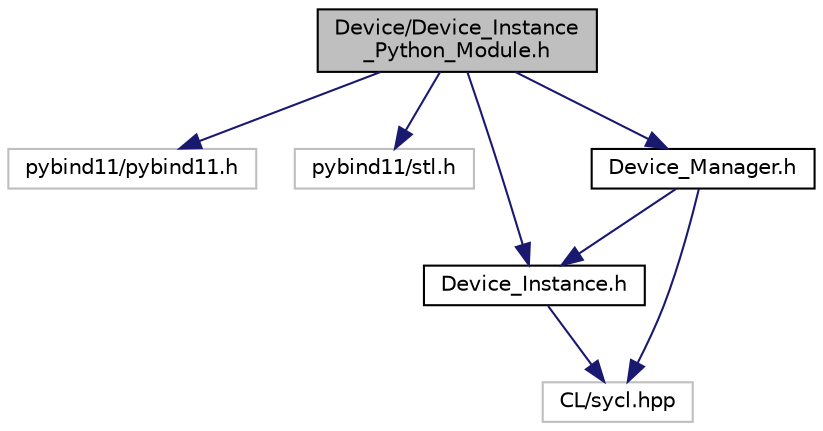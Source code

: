digraph "Device/Device_Instance_Python_Module.h"
{
 // INTERACTIVE_SVG=YES
 // LATEX_PDF_SIZE
  bgcolor="transparent";
  edge [fontname="Helvetica",fontsize="10",labelfontname="Helvetica",labelfontsize="10"];
  node [fontname="Helvetica",fontsize="10",shape=record];
  Node1 [label="Device/Device_Instance\l_Python_Module.h",height=0.2,width=0.4,color="black", fillcolor="grey75", style="filled", fontcolor="black",tooltip="Python module for device instance in PySYCL."];
  Node1 -> Node2 [color="midnightblue",fontsize="10",style="solid",fontname="Helvetica"];
  Node2 [label="pybind11/pybind11.h",height=0.2,width=0.4,color="grey75",tooltip=" "];
  Node1 -> Node3 [color="midnightblue",fontsize="10",style="solid",fontname="Helvetica"];
  Node3 [label="pybind11/stl.h",height=0.2,width=0.4,color="grey75",tooltip=" "];
  Node1 -> Node4 [color="midnightblue",fontsize="10",style="solid",fontname="Helvetica"];
  Node4 [label="Device_Instance.h",height=0.2,width=0.4,color="black",URL="$_device___instance_8h.html",tooltip="Device instance for device selection in PySYCL."];
  Node4 -> Node5 [color="midnightblue",fontsize="10",style="solid",fontname="Helvetica"];
  Node5 [label="CL/sycl.hpp",height=0.2,width=0.4,color="grey75",tooltip=" "];
  Node1 -> Node6 [color="midnightblue",fontsize="10",style="solid",fontname="Helvetica"];
  Node6 [label="Device_Manager.h",height=0.2,width=0.4,color="black",URL="$_device___manager_8h.html",tooltip="Device instance for device selection in PySYCL."];
  Node6 -> Node5 [color="midnightblue",fontsize="10",style="solid",fontname="Helvetica"];
  Node6 -> Node4 [color="midnightblue",fontsize="10",style="solid",fontname="Helvetica"];
}
